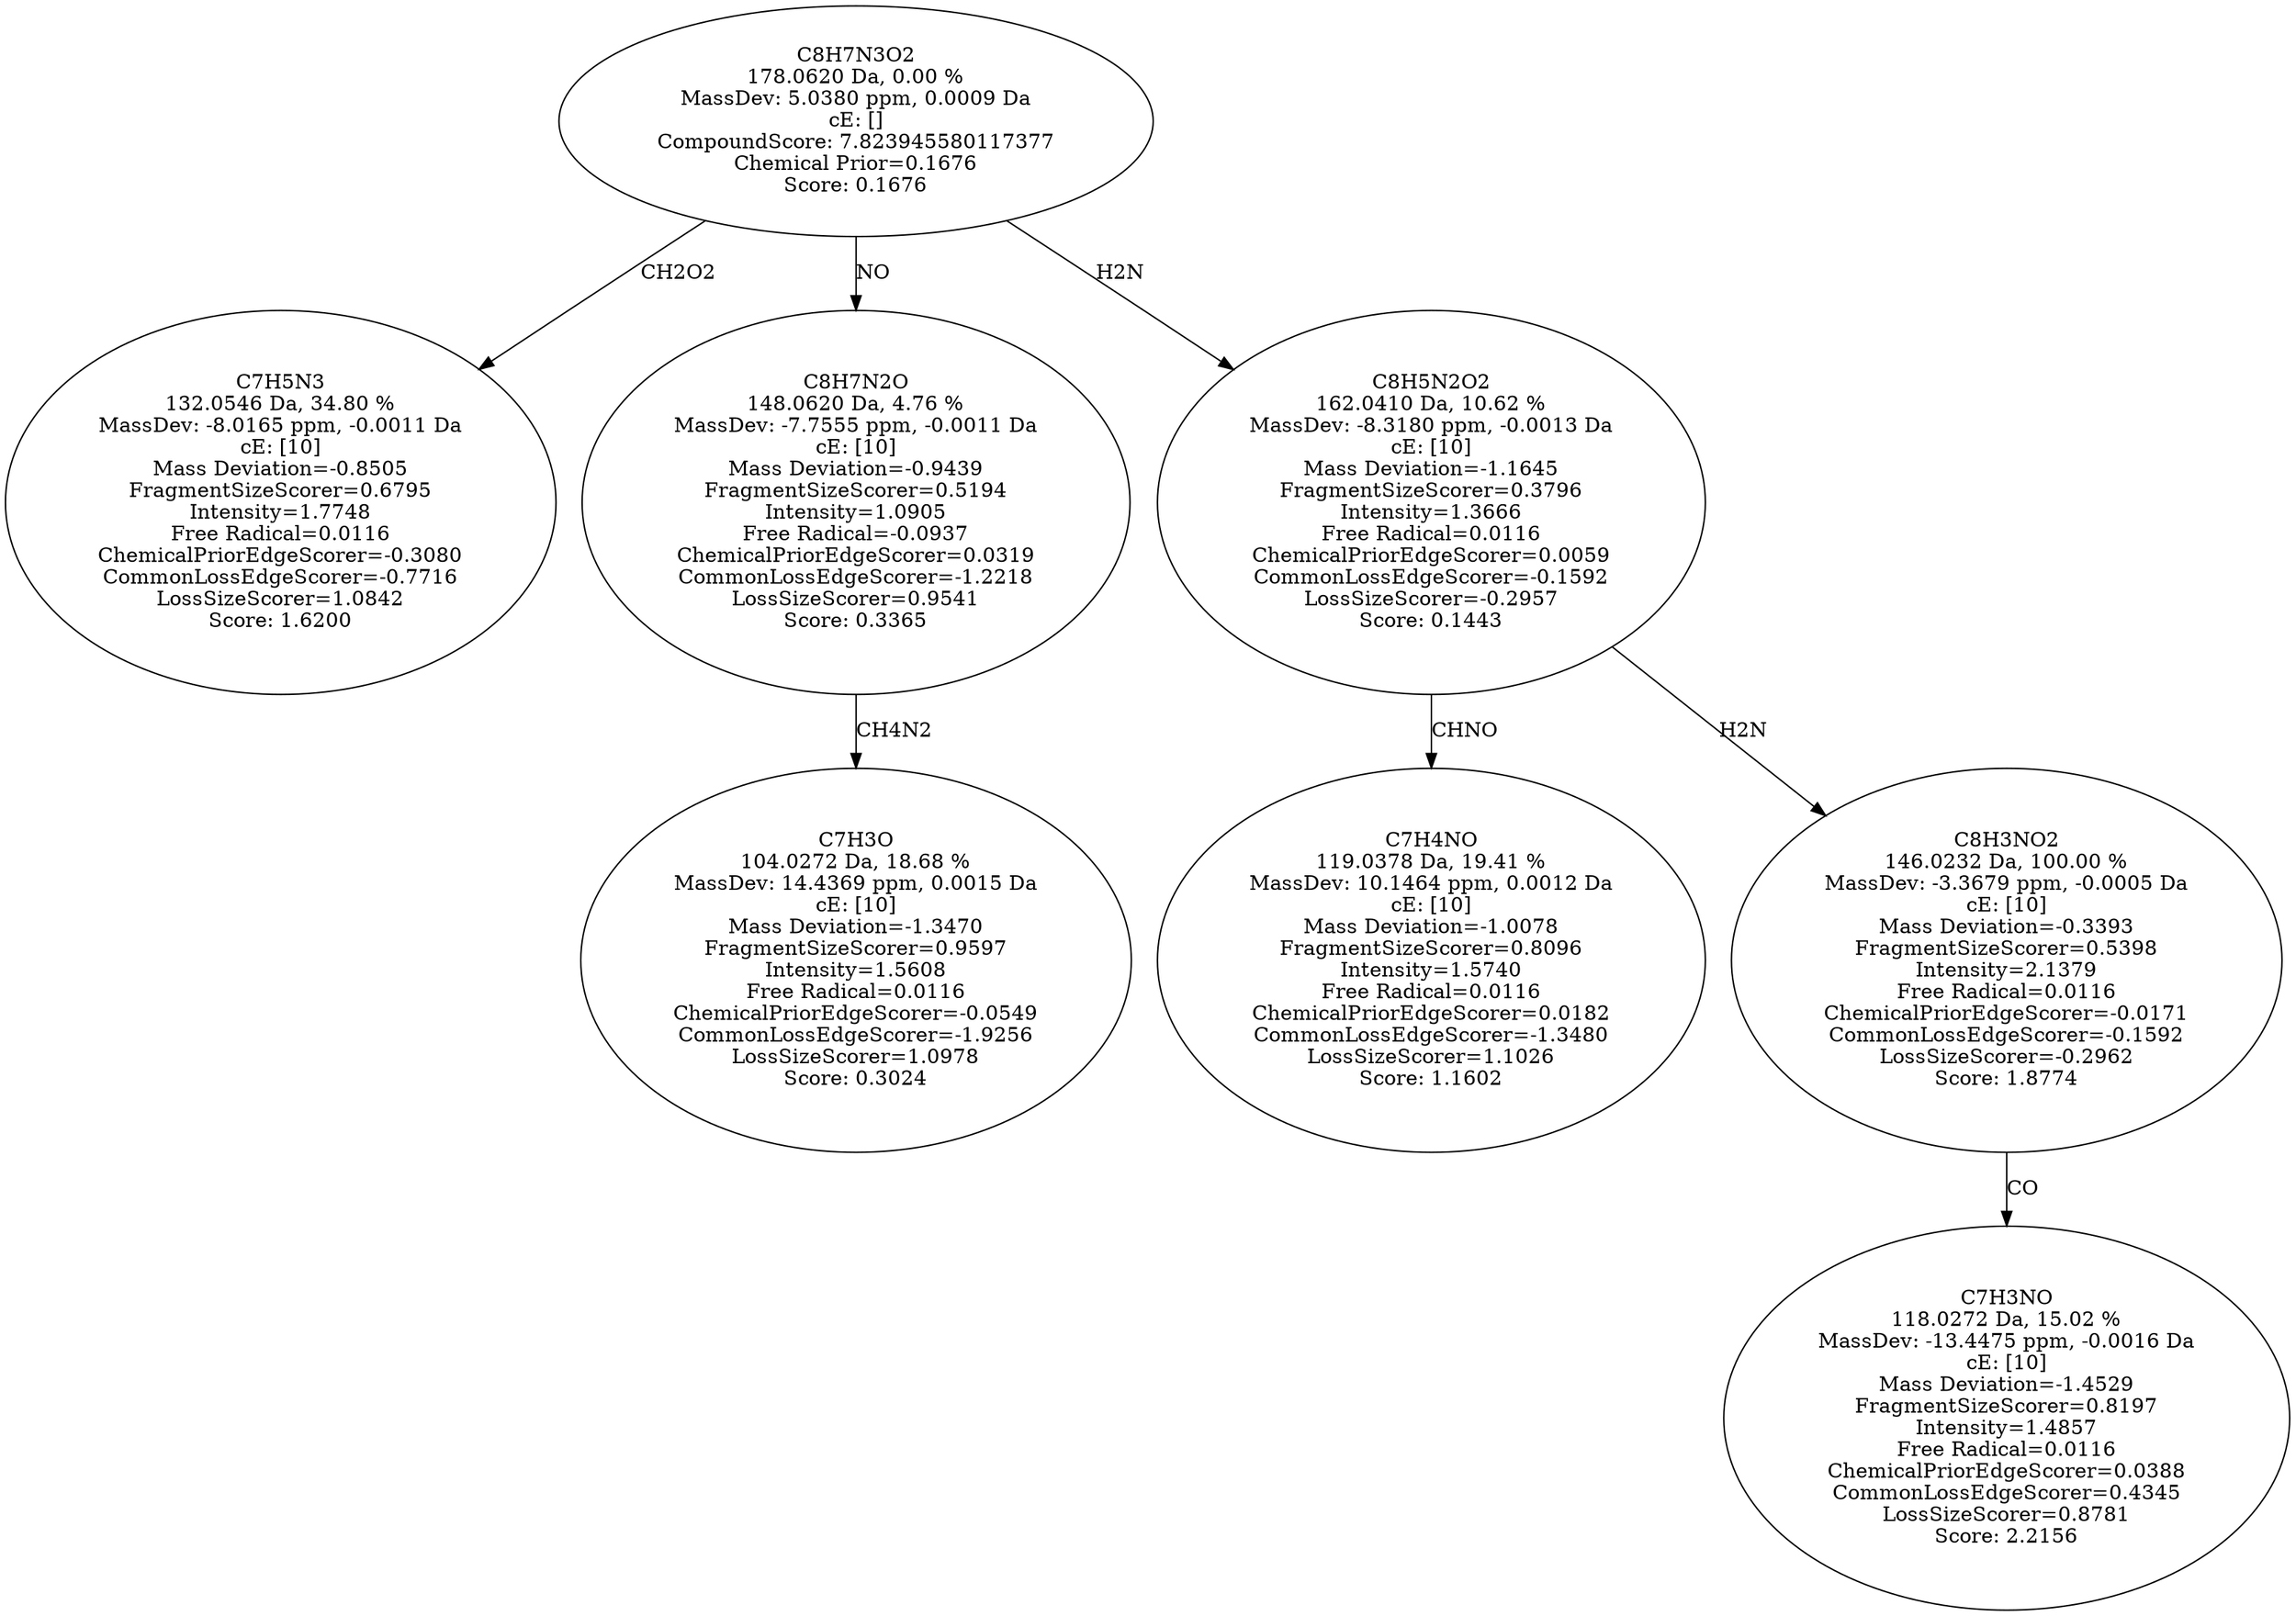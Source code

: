 strict digraph {
v1 [label="C7H5N3\n132.0546 Da, 34.80 %\nMassDev: -8.0165 ppm, -0.0011 Da\ncE: [10]\nMass Deviation=-0.8505\nFragmentSizeScorer=0.6795\nIntensity=1.7748\nFree Radical=0.0116\nChemicalPriorEdgeScorer=-0.3080\nCommonLossEdgeScorer=-0.7716\nLossSizeScorer=1.0842\nScore: 1.6200"];
v2 [label="C7H3O\n104.0272 Da, 18.68 %\nMassDev: 14.4369 ppm, 0.0015 Da\ncE: [10]\nMass Deviation=-1.3470\nFragmentSizeScorer=0.9597\nIntensity=1.5608\nFree Radical=0.0116\nChemicalPriorEdgeScorer=-0.0549\nCommonLossEdgeScorer=-1.9256\nLossSizeScorer=1.0978\nScore: 0.3024"];
v3 [label="C8H7N2O\n148.0620 Da, 4.76 %\nMassDev: -7.7555 ppm, -0.0011 Da\ncE: [10]\nMass Deviation=-0.9439\nFragmentSizeScorer=0.5194\nIntensity=1.0905\nFree Radical=-0.0937\nChemicalPriorEdgeScorer=0.0319\nCommonLossEdgeScorer=-1.2218\nLossSizeScorer=0.9541\nScore: 0.3365"];
v4 [label="C7H4NO\n119.0378 Da, 19.41 %\nMassDev: 10.1464 ppm, 0.0012 Da\ncE: [10]\nMass Deviation=-1.0078\nFragmentSizeScorer=0.8096\nIntensity=1.5740\nFree Radical=0.0116\nChemicalPriorEdgeScorer=0.0182\nCommonLossEdgeScorer=-1.3480\nLossSizeScorer=1.1026\nScore: 1.1602"];
v5 [label="C7H3NO\n118.0272 Da, 15.02 %\nMassDev: -13.4475 ppm, -0.0016 Da\ncE: [10]\nMass Deviation=-1.4529\nFragmentSizeScorer=0.8197\nIntensity=1.4857\nFree Radical=0.0116\nChemicalPriorEdgeScorer=0.0388\nCommonLossEdgeScorer=0.4345\nLossSizeScorer=0.8781\nScore: 2.2156"];
v6 [label="C8H3NO2\n146.0232 Da, 100.00 %\nMassDev: -3.3679 ppm, -0.0005 Da\ncE: [10]\nMass Deviation=-0.3393\nFragmentSizeScorer=0.5398\nIntensity=2.1379\nFree Radical=0.0116\nChemicalPriorEdgeScorer=-0.0171\nCommonLossEdgeScorer=-0.1592\nLossSizeScorer=-0.2962\nScore: 1.8774"];
v7 [label="C8H5N2O2\n162.0410 Da, 10.62 %\nMassDev: -8.3180 ppm, -0.0013 Da\ncE: [10]\nMass Deviation=-1.1645\nFragmentSizeScorer=0.3796\nIntensity=1.3666\nFree Radical=0.0116\nChemicalPriorEdgeScorer=0.0059\nCommonLossEdgeScorer=-0.1592\nLossSizeScorer=-0.2957\nScore: 0.1443"];
v8 [label="C8H7N3O2\n178.0620 Da, 0.00 %\nMassDev: 5.0380 ppm, 0.0009 Da\ncE: []\nCompoundScore: 7.823945580117377\nChemical Prior=0.1676\nScore: 0.1676"];
v8 -> v1 [label="CH2O2"];
v3 -> v2 [label="CH4N2"];
v8 -> v3 [label="NO"];
v7 -> v4 [label="CHNO"];
v6 -> v5 [label="CO"];
v7 -> v6 [label="H2N"];
v8 -> v7 [label="H2N"];
}